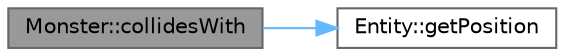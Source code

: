 digraph "Monster::collidesWith"
{
 // LATEX_PDF_SIZE
  bgcolor="transparent";
  edge [fontname=Helvetica,fontsize=10,labelfontname=Helvetica,labelfontsize=10];
  node [fontname=Helvetica,fontsize=10,shape=box,height=0.2,width=0.4];
  rankdir="LR";
  Node1 [id="Node000001",label="Monster::collidesWith",height=0.2,width=0.4,color="gray40", fillcolor="grey60", style="filled", fontcolor="black",tooltip="Checks if the monster collides with another entity."];
  Node1 -> Node2 [id="edge1_Node000001_Node000002",color="steelblue1",style="solid",tooltip=" "];
  Node2 [id="Node000002",label="Entity::getPosition",height=0.2,width=0.4,color="grey40", fillcolor="white", style="filled",URL="$classEntity.html#a47d465aee2ac4dc6e8a0c0843e324764",tooltip="Gets the current position of the entity."];
}
